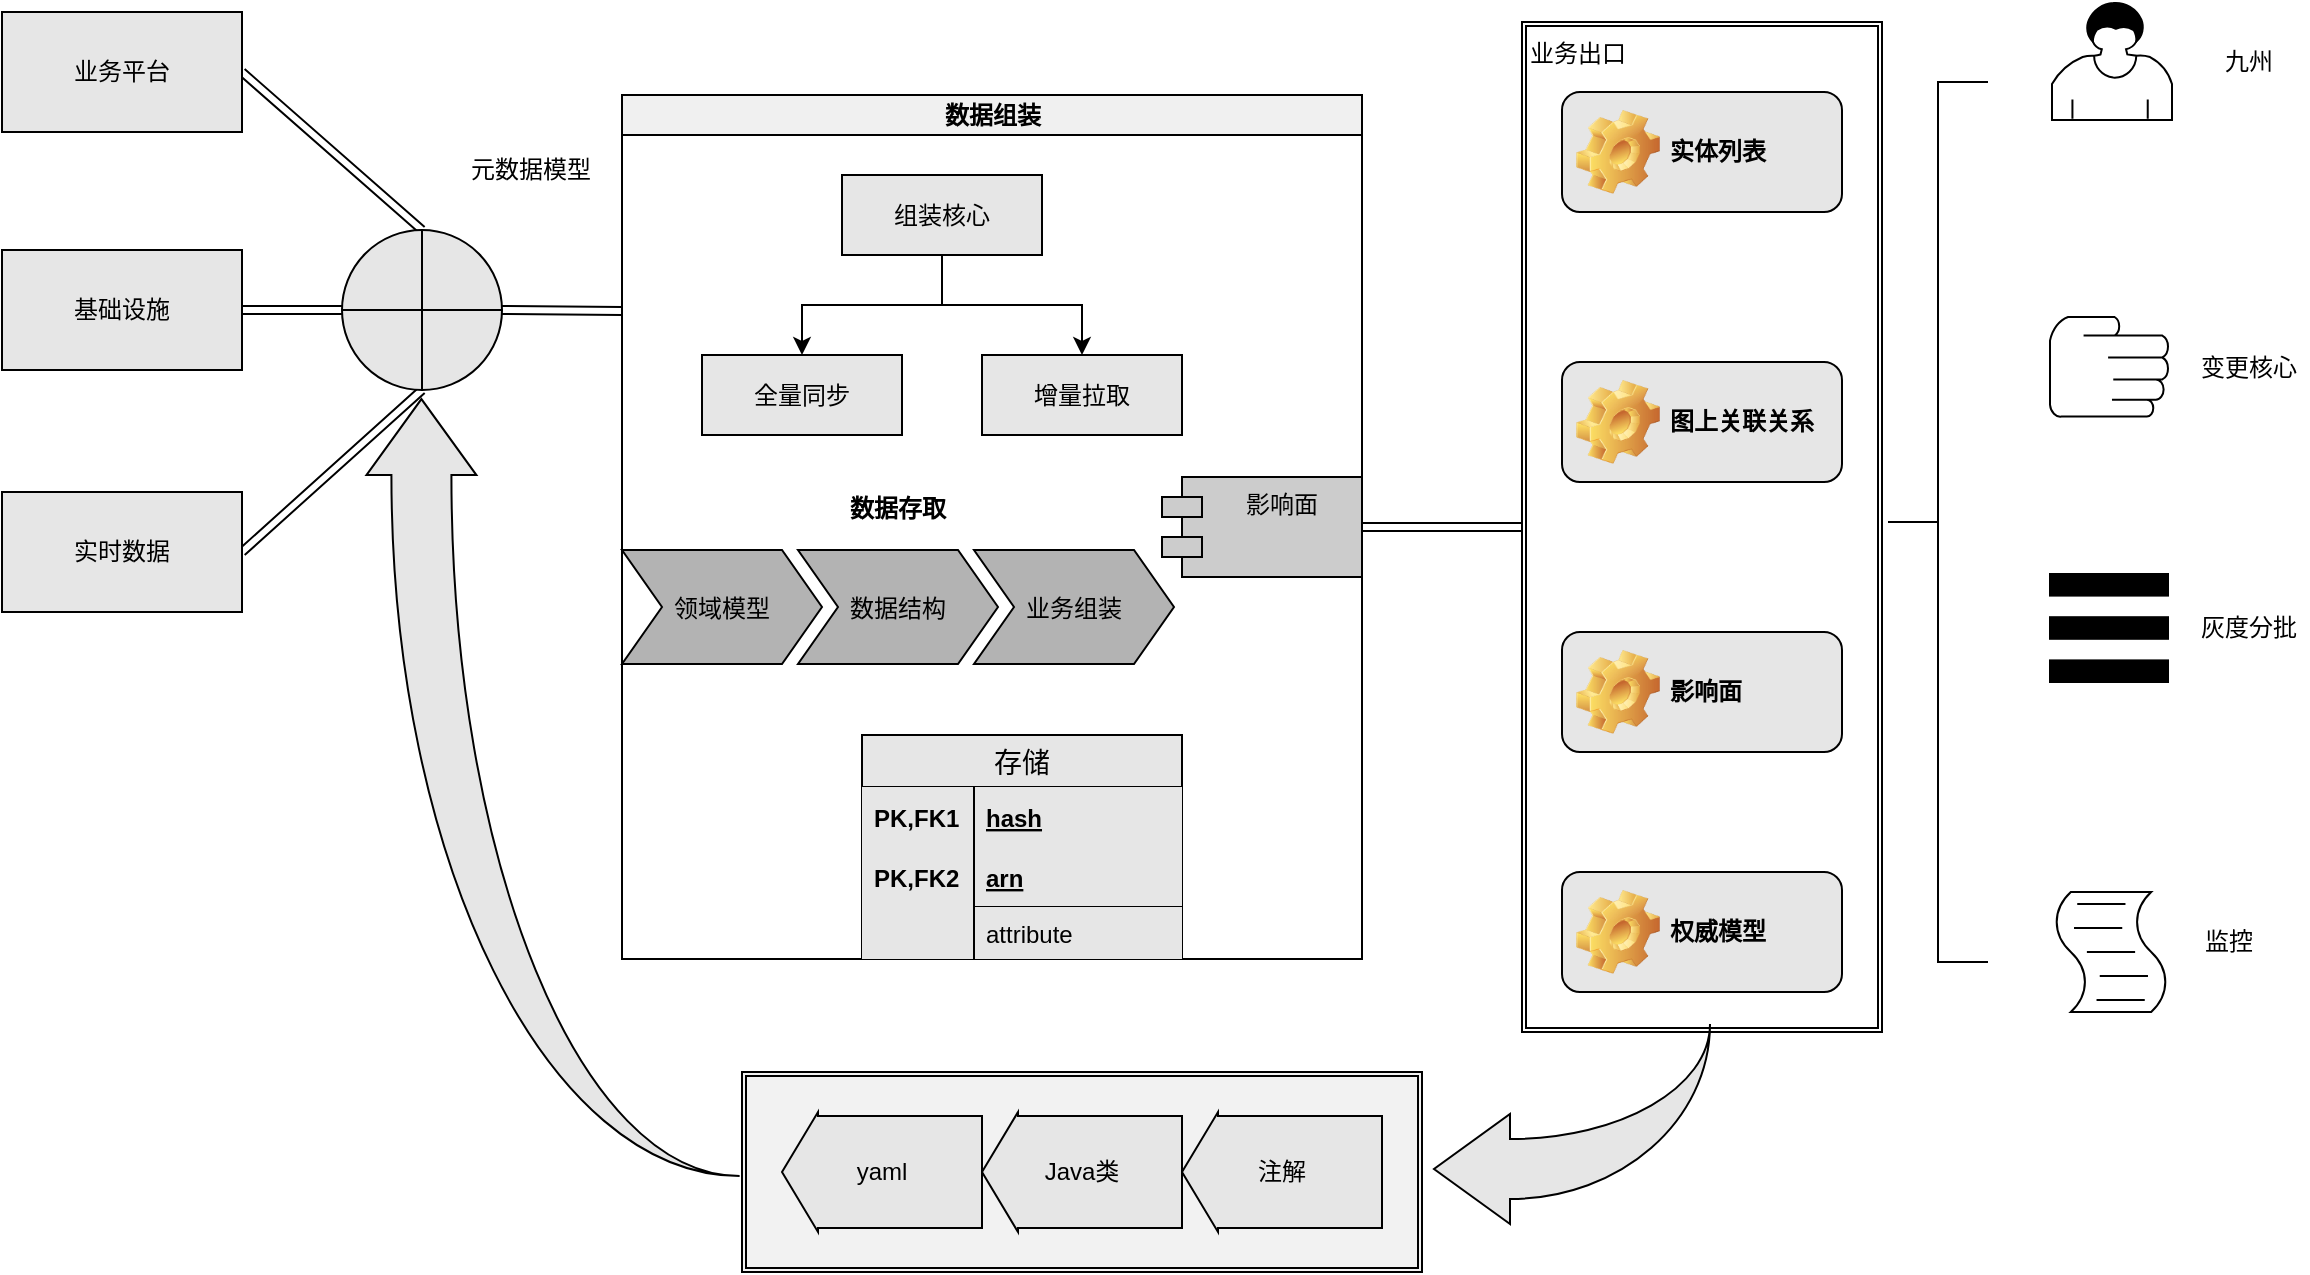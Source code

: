 <mxfile version="12.8.1" type="github">
  <diagram id="geGyV9CUGruVcSVJQ4Tn" name="Page-1">
    <mxGraphModel dx="1072" dy="740" grid="1" gridSize="10" guides="1" tooltips="1" connect="1" arrows="1" fold="1" page="1" pageScale="1" pageWidth="827" pageHeight="1169" math="0" shadow="0">
      <root>
        <mxCell id="0" />
        <mxCell id="1" parent="0" />
        <mxCell id="uUqzo-tKIlISHVn7fkZO-37" value="" style="shape=ext;double=1;rounded=0;whiteSpace=wrap;html=1;fillColor=#F2F2F2;" parent="1" vertex="1">
          <mxGeometry x="560" y="780" width="340" height="100" as="geometry" />
        </mxCell>
        <mxCell id="uUqzo-tKIlISHVn7fkZO-26" value="业务出口&lt;br&gt;&lt;br&gt;&lt;br&gt;&lt;br&gt;&lt;br&gt;&lt;br&gt;&lt;br&gt;&lt;br&gt;&lt;br&gt;&lt;br&gt;&lt;br&gt;&lt;br&gt;&lt;br&gt;&lt;br&gt;&lt;br&gt;&lt;br&gt;&lt;br&gt;&lt;br&gt;&lt;br&gt;&lt;br&gt;&lt;br&gt;&lt;br&gt;&lt;br&gt;&lt;br&gt;&lt;br&gt;&lt;br&gt;&lt;br&gt;&lt;br&gt;&lt;br&gt;&lt;br&gt;&lt;br&gt;&lt;br&gt;&lt;br&gt;&lt;br&gt;" style="shape=ext;double=1;rounded=0;whiteSpace=wrap;html=1;align=left;fillColor=none;" parent="1" vertex="1">
          <mxGeometry x="950" y="255" width="180" height="505" as="geometry" />
        </mxCell>
        <mxCell id="uUqzo-tKIlISHVn7fkZO-33" style="edgeStyle=none;shape=link;rounded=0;orthogonalLoop=1;jettySize=auto;html=1;exitX=1;exitY=0.5;exitDx=0;exitDy=0;entryX=0.5;entryY=0;entryDx=0;entryDy=0;fillColor=#E6E6E6;" parent="1" source="LcKjTb1axMx3lXvR7wpQ-1" target="LcKjTb1axMx3lXvR7wpQ-4" edge="1">
          <mxGeometry relative="1" as="geometry" />
        </mxCell>
        <mxCell id="LcKjTb1axMx3lXvR7wpQ-1" value="业务平台" style="rounded=0;whiteSpace=wrap;html=1;fillColor=#E6E6E6;" parent="1" vertex="1">
          <mxGeometry x="190" y="250" width="120" height="60" as="geometry" />
        </mxCell>
        <mxCell id="uUqzo-tKIlISHVn7fkZO-17" style="edgeStyle=none;shape=link;rounded=0;orthogonalLoop=1;jettySize=auto;html=1;exitX=1;exitY=0.5;exitDx=0;exitDy=0;entryX=0;entryY=0.5;entryDx=0;entryDy=0;fillColor=#E6E6E6;" parent="1" source="LcKjTb1axMx3lXvR7wpQ-2" target="LcKjTb1axMx3lXvR7wpQ-4" edge="1">
          <mxGeometry relative="1" as="geometry" />
        </mxCell>
        <mxCell id="LcKjTb1axMx3lXvR7wpQ-2" value="基础设施" style="rounded=0;whiteSpace=wrap;html=1;fillColor=#E6E6E6;" parent="1" vertex="1">
          <mxGeometry x="190" y="369" width="120" height="60" as="geometry" />
        </mxCell>
        <mxCell id="uUqzo-tKIlISHVn7fkZO-18" style="edgeStyle=none;shape=link;rounded=0;orthogonalLoop=1;jettySize=auto;html=1;exitX=1;exitY=0.5;exitDx=0;exitDy=0;entryX=0.5;entryY=1;entryDx=0;entryDy=0;fillColor=#E6E6E6;" parent="1" source="LcKjTb1axMx3lXvR7wpQ-3" target="LcKjTb1axMx3lXvR7wpQ-4" edge="1">
          <mxGeometry relative="1" as="geometry" />
        </mxCell>
        <mxCell id="LcKjTb1axMx3lXvR7wpQ-3" value="实时数据" style="rounded=0;whiteSpace=wrap;html=1;fillColor=#E6E6E6;" parent="1" vertex="1">
          <mxGeometry x="190" y="490" width="120" height="60" as="geometry" />
        </mxCell>
        <mxCell id="uUqzo-tKIlISHVn7fkZO-32" style="edgeStyle=none;shape=link;rounded=0;orthogonalLoop=1;jettySize=auto;html=1;exitX=1;exitY=0.5;exitDx=0;exitDy=0;entryX=0;entryY=0.25;entryDx=0;entryDy=0;fillColor=none;" parent="1" source="LcKjTb1axMx3lXvR7wpQ-4" target="9gSYmwtCO_HpfqXC6Y7g-23" edge="1">
          <mxGeometry relative="1" as="geometry">
            <mxPoint x="517" y="370" as="targetPoint" />
          </mxGeometry>
        </mxCell>
        <mxCell id="LcKjTb1axMx3lXvR7wpQ-4" value="" style="shape=orEllipse;perimeter=ellipsePerimeter;whiteSpace=wrap;html=1;backgroundOutline=1;fillColor=#E6E6E6;" parent="1" vertex="1">
          <mxGeometry x="360" y="359" width="80" height="80" as="geometry" />
        </mxCell>
        <mxCell id="uUqzo-tKIlISHVn7fkZO-22" style="edgeStyle=none;shape=link;rounded=0;orthogonalLoop=1;jettySize=auto;html=1;exitX=1;exitY=0.5;exitDx=0;exitDy=0;entryX=0;entryY=0.5;entryDx=0;entryDy=0;fillColor=none;" parent="1" source="9gSYmwtCO_HpfqXC6Y7g-23" target="uUqzo-tKIlISHVn7fkZO-26" edge="1">
          <mxGeometry relative="1" as="geometry">
            <mxPoint x="920" y="507.5" as="sourcePoint" />
          </mxGeometry>
        </mxCell>
        <mxCell id="LcKjTb1axMx3lXvR7wpQ-10" value="图上关联关系" style="label;whiteSpace=wrap;html=1;image=img/clipart/Gear_128x128.png;fillColor=#E6E6E6;" parent="1" vertex="1">
          <mxGeometry x="970" y="425" width="140" height="60" as="geometry" />
        </mxCell>
        <mxCell id="LcKjTb1axMx3lXvR7wpQ-11" value="影响面" style="label;whiteSpace=wrap;html=1;image=img/clipart/Gear_128x128.png;fillColor=#E6E6E6;" parent="1" vertex="1">
          <mxGeometry x="970" y="560" width="140" height="60" as="geometry" />
        </mxCell>
        <mxCell id="LcKjTb1axMx3lXvR7wpQ-13" value="实体列表" style="label;whiteSpace=wrap;html=1;image=img/clipart/Gear_128x128.png;fillColor=#E6E6E6;" parent="1" vertex="1">
          <mxGeometry x="970" y="290" width="140" height="60" as="geometry" />
        </mxCell>
        <mxCell id="uUqzo-tKIlISHVn7fkZO-1" value="yaml" style="shape=singleArrow;direction=west;whiteSpace=wrap;html=1;arrowWidth=0.933;arrowSize=0.18;fillColor=#E6E6E6;" parent="1" vertex="1">
          <mxGeometry x="580" y="800" width="100" height="60" as="geometry" />
        </mxCell>
        <mxCell id="uUqzo-tKIlISHVn7fkZO-2" value="Java类" style="shape=singleArrow;direction=west;whiteSpace=wrap;html=1;arrowWidth=0.933;arrowSize=0.18;fillColor=#E6E6E6;" parent="1" vertex="1">
          <mxGeometry x="680" y="800" width="100" height="60" as="geometry" />
        </mxCell>
        <mxCell id="uUqzo-tKIlISHVn7fkZO-3" value="注解" style="shape=singleArrow;direction=west;whiteSpace=wrap;html=1;arrowWidth=0.933;arrowSize=0.18;fillColor=#E6E6E6;" parent="1" vertex="1">
          <mxGeometry x="780" y="800" width="100" height="60" as="geometry" />
        </mxCell>
        <mxCell id="uUqzo-tKIlISHVn7fkZO-5" value="" style="shape=mxgraph.bpmn.user_task;html=1;outlineConnect=0;fillColor=none;" parent="1" vertex="1">
          <mxGeometry x="1215" y="245" width="60" height="59" as="geometry" />
        </mxCell>
        <mxCell id="uUqzo-tKIlISHVn7fkZO-7" value="" style="shape=mxgraph.bpmn.manual_task;html=1;outlineConnect=0;fillColor=none;" parent="1" vertex="1">
          <mxGeometry x="1214" y="402.5" width="59" height="50" as="geometry" />
        </mxCell>
        <mxCell id="uUqzo-tKIlISHVn7fkZO-8" value="" style="shape=parallelMarker;direction=south;html=1;outlineConnect=0;fillColor=none;" parent="1" vertex="1">
          <mxGeometry x="1214" y="531" width="59" height="54" as="geometry" />
        </mxCell>
        <mxCell id="uUqzo-tKIlISHVn7fkZO-9" value="" style="shape=mxgraph.bpmn.script_task;html=1;outlineConnect=0;fillColor=none;" parent="1" vertex="1">
          <mxGeometry x="1215" y="690" width="59" height="60" as="geometry" />
        </mxCell>
        <mxCell id="uUqzo-tKIlISHVn7fkZO-10" value="九州" style="text;html=1;align=center;verticalAlign=middle;resizable=0;points=[];autosize=1;fillColor=none;" parent="1" vertex="1">
          <mxGeometry x="1293" y="265" width="40" height="20" as="geometry" />
        </mxCell>
        <mxCell id="uUqzo-tKIlISHVn7fkZO-11" value="变更核心" style="text;html=1;align=center;verticalAlign=middle;resizable=0;points=[];autosize=1;fillColor=none;" parent="1" vertex="1">
          <mxGeometry x="1283" y="417.5" width="60" height="20" as="geometry" />
        </mxCell>
        <mxCell id="uUqzo-tKIlISHVn7fkZO-12" value="灰度分批" style="text;html=1;align=center;verticalAlign=middle;resizable=0;points=[];autosize=1;fillColor=none;" parent="1" vertex="1">
          <mxGeometry x="1283" y="548" width="60" height="20" as="geometry" />
        </mxCell>
        <mxCell id="uUqzo-tKIlISHVn7fkZO-13" value="监控" style="text;html=1;align=center;verticalAlign=middle;resizable=0;points=[];autosize=1;fillColor=none;" parent="1" vertex="1">
          <mxGeometry x="1283" y="705" width="40" height="20" as="geometry" />
        </mxCell>
        <mxCell id="uUqzo-tKIlISHVn7fkZO-30" value="权威模型" style="label;whiteSpace=wrap;html=1;image=img/clipart/Gear_128x128.png;fillColor=#E6E6E6;" parent="1" vertex="1">
          <mxGeometry x="970" y="680" width="140" height="60" as="geometry" />
        </mxCell>
        <mxCell id="uUqzo-tKIlISHVn7fkZO-35" value="" style="html=1;shape=mxgraph.flowchart.annotation_2;align=left;labelPosition=right;fillColor=none;" parent="1" vertex="1">
          <mxGeometry x="1133" y="285" width="50" height="440" as="geometry" />
        </mxCell>
        <mxCell id="9gSYmwtCO_HpfqXC6Y7g-23" value="数据组装" style="swimlane;html=1;startSize=20;horizontal=1;childLayout=treeLayout;horizontalTree=0;resizable=0;containerType=tree;fillColor=#F0F0F0;" parent="1" vertex="1">
          <mxGeometry x="500" y="291.5" width="370" height="432" as="geometry" />
        </mxCell>
        <mxCell id="9gSYmwtCO_HpfqXC6Y7g-24" value="组装核心" style="whiteSpace=wrap;html=1;fillColor=#E6E6E6;" parent="9gSYmwtCO_HpfqXC6Y7g-23" vertex="1">
          <mxGeometry x="110" y="40" width="100" height="40" as="geometry" />
        </mxCell>
        <mxCell id="9gSYmwtCO_HpfqXC6Y7g-25" value="全量同步" style="whiteSpace=wrap;html=1;fillColor=#E6E6E6;" parent="9gSYmwtCO_HpfqXC6Y7g-23" vertex="1">
          <mxGeometry x="40" y="130" width="100" height="40" as="geometry" />
        </mxCell>
        <mxCell id="9gSYmwtCO_HpfqXC6Y7g-26" value="" style="edgeStyle=elbowEdgeStyle;elbow=vertical;html=1;rounded=0;fillColor=none;" parent="9gSYmwtCO_HpfqXC6Y7g-23" source="9gSYmwtCO_HpfqXC6Y7g-24" target="9gSYmwtCO_HpfqXC6Y7g-25" edge="1">
          <mxGeometry relative="1" as="geometry" />
        </mxCell>
        <mxCell id="9gSYmwtCO_HpfqXC6Y7g-27" value="增量拉取" style="whiteSpace=wrap;html=1;fillColor=#E6E6E6;" parent="9gSYmwtCO_HpfqXC6Y7g-23" vertex="1">
          <mxGeometry x="180" y="130" width="100" height="40" as="geometry" />
        </mxCell>
        <mxCell id="9gSYmwtCO_HpfqXC6Y7g-28" value="" style="edgeStyle=elbowEdgeStyle;elbow=vertical;html=1;rounded=0;fillColor=none;" parent="9gSYmwtCO_HpfqXC6Y7g-23" source="9gSYmwtCO_HpfqXC6Y7g-24" target="9gSYmwtCO_HpfqXC6Y7g-27" edge="1">
          <mxGeometry relative="1" as="geometry" />
        </mxCell>
        <mxCell id="9gSYmwtCO_HpfqXC6Y7g-35" value="数据存取" style="swimlane;childLayout=stackLayout;horizontal=1;fillColor=none;horizontalStack=1;resizeParent=1;resizeParentMax=0;resizeLast=0;collapsible=0;strokeColor=none;stackBorder=10;stackSpacing=-12;resizable=1;align=center;points=[];fontColor=#000000;" parent="9gSYmwtCO_HpfqXC6Y7g-23" vertex="1">
          <mxGeometry x="-10" y="194.5" width="296" height="100" as="geometry" />
        </mxCell>
        <mxCell id="9gSYmwtCO_HpfqXC6Y7g-36" value="领域模型" style="shape=step;perimeter=stepPerimeter;fixedSize=1;points=[];fillColor=#B3B3B3;" parent="9gSYmwtCO_HpfqXC6Y7g-35" vertex="1">
          <mxGeometry x="10" y="33" width="100" height="57" as="geometry" />
        </mxCell>
        <mxCell id="9gSYmwtCO_HpfqXC6Y7g-37" value="数据结构" style="shape=step;perimeter=stepPerimeter;fixedSize=1;points=[];fillColor=#B3B3B3;" parent="9gSYmwtCO_HpfqXC6Y7g-35" vertex="1">
          <mxGeometry x="98" y="33" width="100" height="57" as="geometry" />
        </mxCell>
        <mxCell id="9gSYmwtCO_HpfqXC6Y7g-38" value="业务组装" style="shape=step;perimeter=stepPerimeter;fixedSize=1;points=[];fillColor=#B3B3B3;" parent="9gSYmwtCO_HpfqXC6Y7g-35" vertex="1">
          <mxGeometry x="186" y="33" width="100" height="57" as="geometry" />
        </mxCell>
        <mxCell id="9gSYmwtCO_HpfqXC6Y7g-15" value="存储" style="swimlane;fontStyle=0;childLayout=stackLayout;horizontal=1;startSize=26;fillColor=#E6E6E6;horizontalStack=0;resizeParent=1;resizeParentMax=0;resizeLast=0;collapsible=1;marginBottom=0;swimlaneFillColor=#ffffff;align=center;fontSize=14;" parent="9gSYmwtCO_HpfqXC6Y7g-23" vertex="1">
          <mxGeometry x="120" y="320" width="160" height="112" as="geometry" />
        </mxCell>
        <mxCell id="9gSYmwtCO_HpfqXC6Y7g-16" value="hash" style="shape=partialRectangle;top=0;left=0;right=0;bottom=0;align=left;verticalAlign=middle;fillColor=#E6E6E6;spacingLeft=60;spacingRight=4;overflow=hidden;rotatable=0;points=[[0,0.5],[1,0.5]];portConstraint=eastwest;dropTarget=0;fontStyle=5;fontSize=12;" parent="9gSYmwtCO_HpfqXC6Y7g-15" vertex="1">
          <mxGeometry y="26" width="160" height="30" as="geometry" />
        </mxCell>
        <mxCell id="9gSYmwtCO_HpfqXC6Y7g-17" value="PK,FK1" style="shape=partialRectangle;fontStyle=1;top=0;left=0;bottom=0;fillColor=#E6E6E6;align=left;verticalAlign=middle;spacingLeft=4;spacingRight=4;overflow=hidden;rotatable=0;points=[];portConstraint=eastwest;part=1;fontSize=12;" parent="9gSYmwtCO_HpfqXC6Y7g-16" vertex="1" connectable="0">
          <mxGeometry width="56" height="30" as="geometry" />
        </mxCell>
        <mxCell id="9gSYmwtCO_HpfqXC6Y7g-18" value="arn" style="shape=partialRectangle;top=0;left=0;right=0;bottom=1;align=left;verticalAlign=middle;fillColor=#E6E6E6;spacingLeft=60;spacingRight=4;overflow=hidden;rotatable=0;points=[[0,0.5],[1,0.5]];portConstraint=eastwest;dropTarget=0;fontStyle=5;fontSize=12;" parent="9gSYmwtCO_HpfqXC6Y7g-15" vertex="1">
          <mxGeometry y="56" width="160" height="30" as="geometry" />
        </mxCell>
        <mxCell id="9gSYmwtCO_HpfqXC6Y7g-19" value="PK,FK2" style="shape=partialRectangle;fontStyle=1;top=0;left=0;bottom=0;fillColor=#E6E6E6;align=left;verticalAlign=middle;spacingLeft=4;spacingRight=4;overflow=hidden;rotatable=0;points=[];portConstraint=eastwest;part=1;fontSize=12;" parent="9gSYmwtCO_HpfqXC6Y7g-18" vertex="1" connectable="0">
          <mxGeometry width="56" height="30" as="geometry" />
        </mxCell>
        <mxCell id="9gSYmwtCO_HpfqXC6Y7g-20" value="attribute" style="shape=partialRectangle;top=0;left=0;right=0;bottom=0;align=left;verticalAlign=top;fillColor=#E6E6E6;spacingLeft=60;spacingRight=4;overflow=hidden;rotatable=0;points=[[0,0.5],[1,0.5]];portConstraint=eastwest;dropTarget=0;fontSize=12;" parent="9gSYmwtCO_HpfqXC6Y7g-15" vertex="1">
          <mxGeometry y="86" width="160" height="26" as="geometry" />
        </mxCell>
        <mxCell id="9gSYmwtCO_HpfqXC6Y7g-21" value="" style="shape=partialRectangle;top=0;left=0;bottom=0;fillColor=#E6E6E6;align=left;verticalAlign=top;spacingLeft=4;spacingRight=4;overflow=hidden;rotatable=0;points=[];portConstraint=eastwest;part=1;fontSize=12;" parent="9gSYmwtCO_HpfqXC6Y7g-20" vertex="1" connectable="0">
          <mxGeometry width="56" height="26" as="geometry" />
        </mxCell>
        <mxCell id="9gSYmwtCO_HpfqXC6Y7g-22" value="影响面" style="shape=module;align=left;spacingLeft=20;align=center;verticalAlign=top;fillColor=#CCCCCC;" parent="9gSYmwtCO_HpfqXC6Y7g-23" vertex="1">
          <mxGeometry x="270" y="191" width="100" height="50" as="geometry" />
        </mxCell>
        <mxCell id="9gSYmwtCO_HpfqXC6Y7g-29" value="元数据模型" style="text;html=1;align=center;verticalAlign=middle;resizable=0;points=[];autosize=1;fillColor=none;" parent="1" vertex="1">
          <mxGeometry x="414" y="319" width="80" height="20" as="geometry" />
        </mxCell>
        <mxCell id="9gSYmwtCO_HpfqXC6Y7g-39" value="" style="html=1;shadow=0;dashed=0;align=center;verticalAlign=middle;shape=mxgraph.arrows2.jumpInArrow;dy=15;dx=38;arrowHead=55;rotation=-90;fillColor=#E6E6E6;" parent="1" vertex="1">
          <mxGeometry x="271.29" y="544.46" width="388.44" height="186.6" as="geometry" />
        </mxCell>
        <mxCell id="9gSYmwtCO_HpfqXC6Y7g-40" value="" style="html=1;shadow=0;dashed=0;align=center;verticalAlign=middle;shape=mxgraph.arrows2.jumpInArrow;dy=15;dx=38;arrowHead=55;rotation=-180;fillColor=#E6E6E6;" parent="1" vertex="1">
          <mxGeometry x="906" y="756" width="138" height="100" as="geometry" />
        </mxCell>
      </root>
    </mxGraphModel>
  </diagram>
</mxfile>
